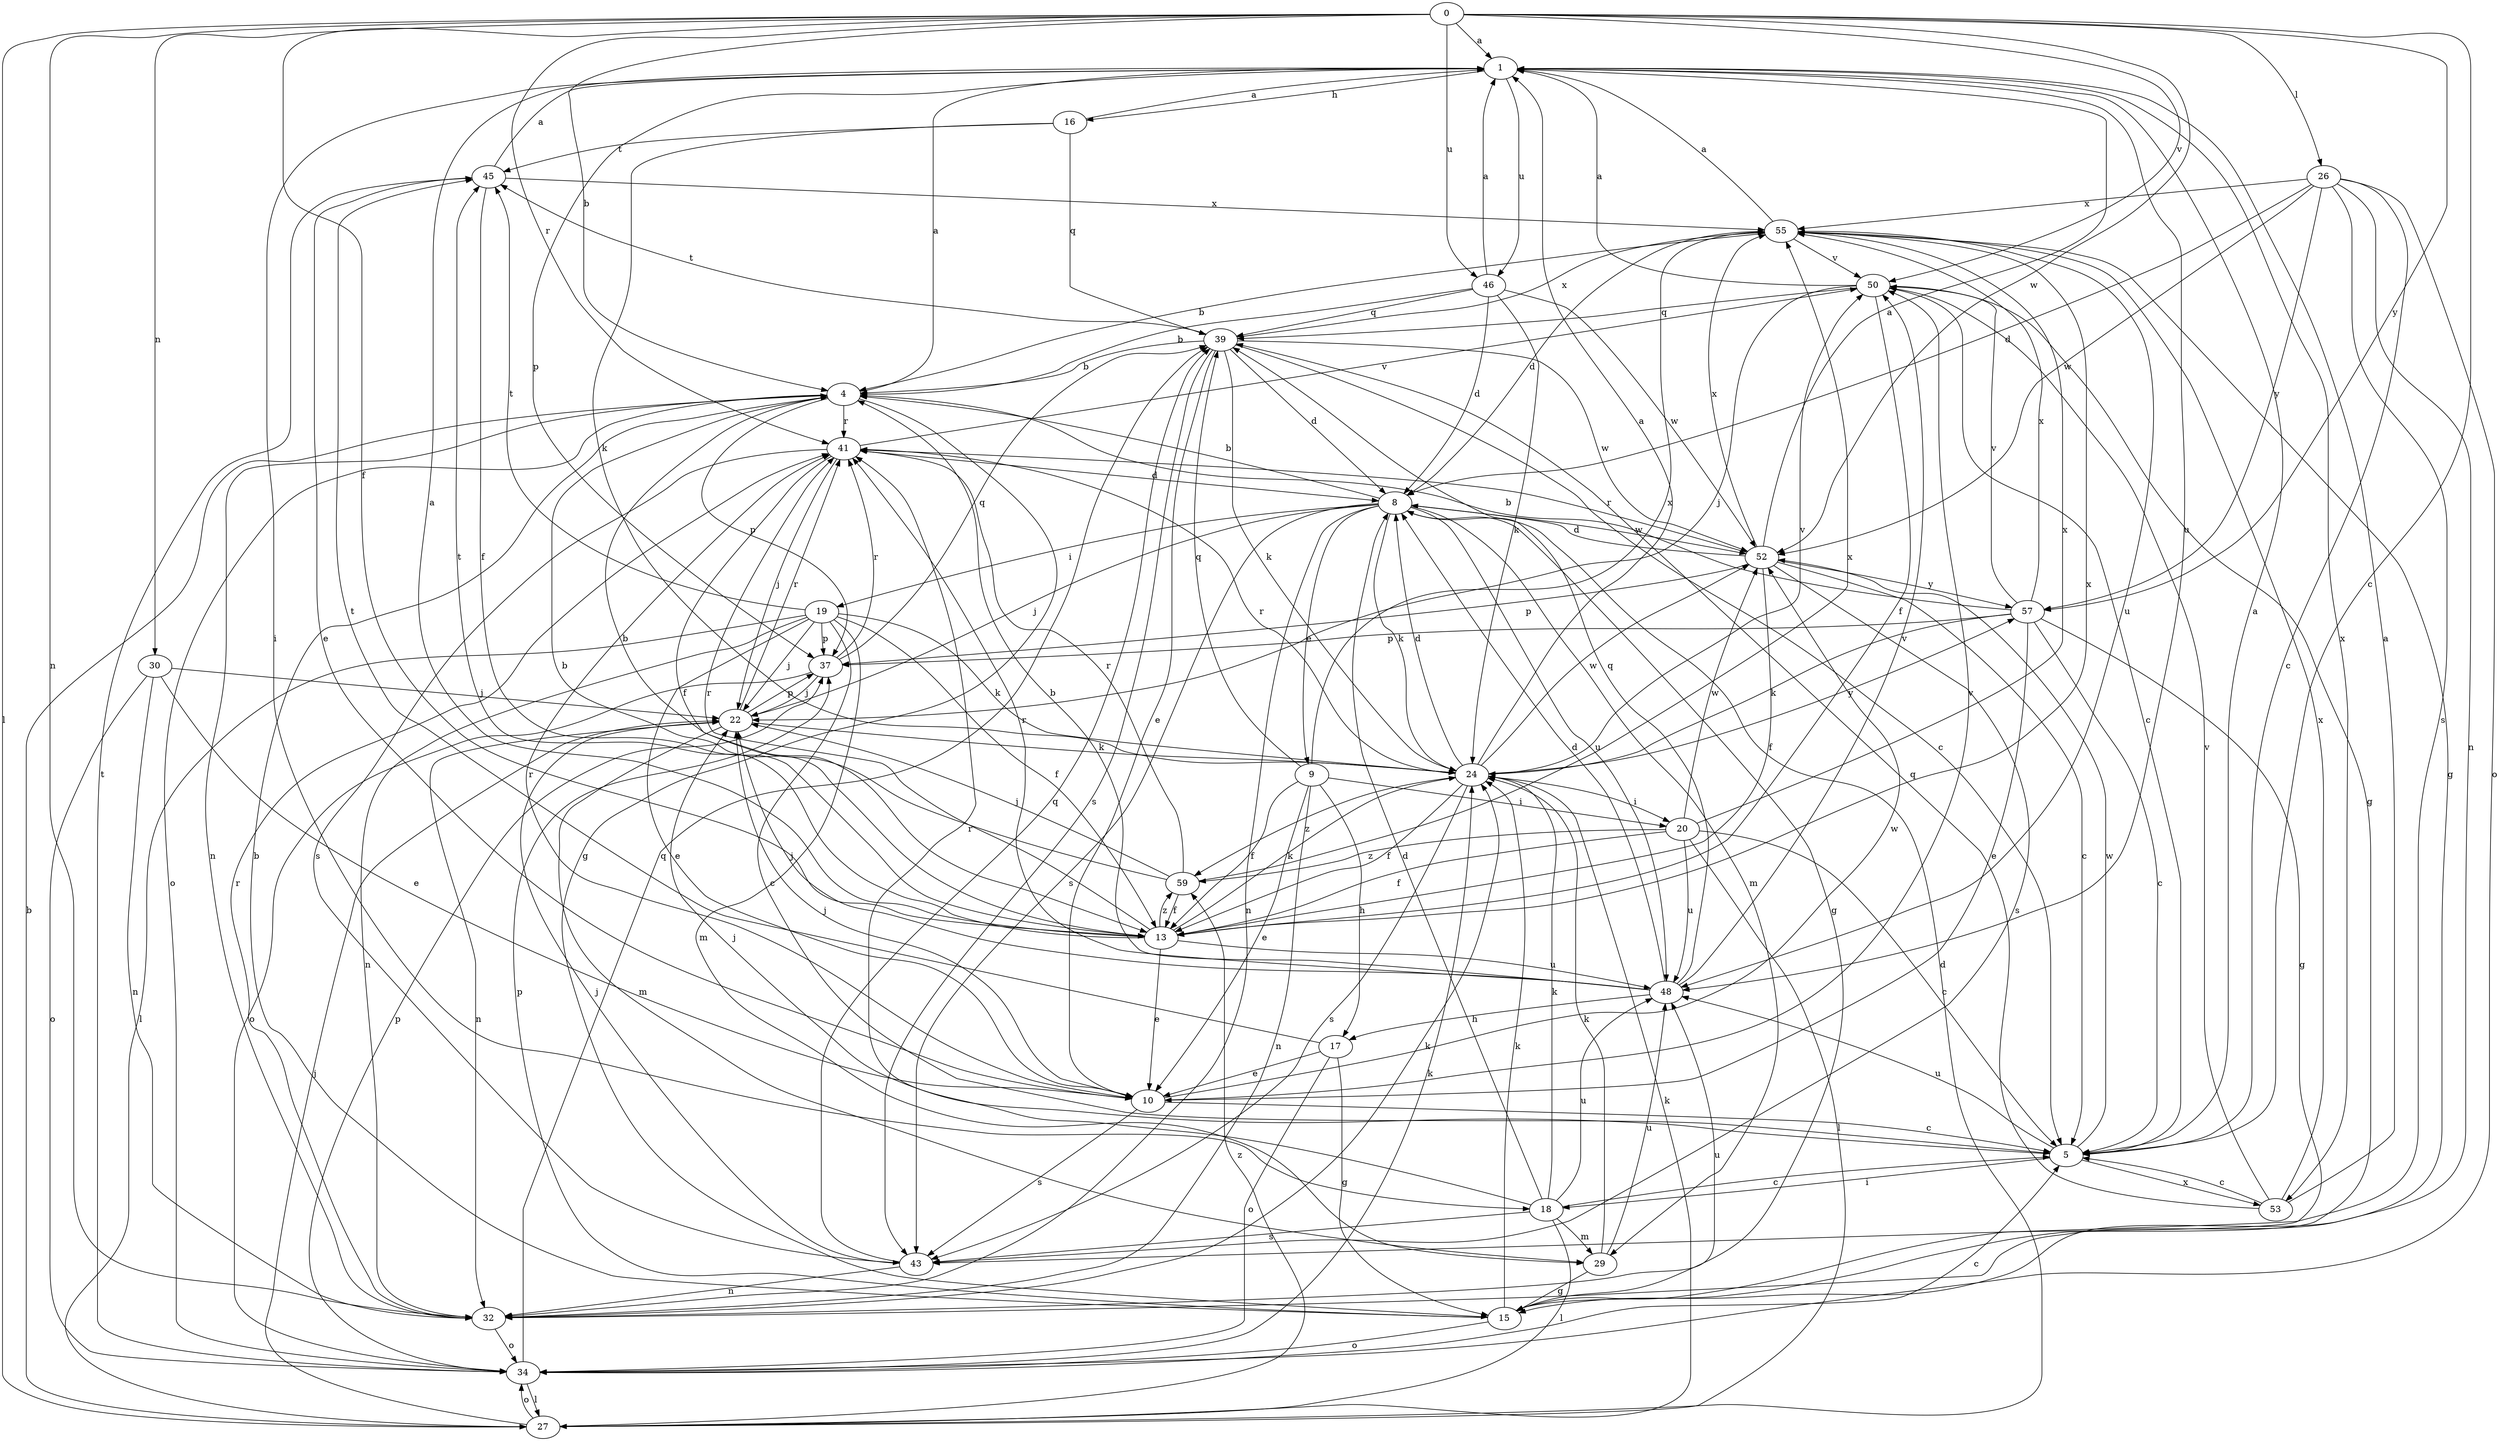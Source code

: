strict digraph  {
0;
1;
4;
5;
8;
9;
10;
13;
15;
16;
17;
18;
19;
20;
22;
24;
26;
27;
29;
30;
32;
34;
37;
39;
41;
43;
45;
46;
48;
50;
52;
53;
55;
57;
59;
0 -> 1  [label=a];
0 -> 4  [label=b];
0 -> 5  [label=c];
0 -> 13  [label=f];
0 -> 26  [label=l];
0 -> 27  [label=l];
0 -> 30  [label=n];
0 -> 32  [label=n];
0 -> 41  [label=r];
0 -> 46  [label=u];
0 -> 50  [label=v];
0 -> 52  [label=w];
0 -> 57  [label=y];
1 -> 16  [label=h];
1 -> 18  [label=i];
1 -> 37  [label=p];
1 -> 46  [label=u];
1 -> 48  [label=u];
1 -> 53  [label=x];
4 -> 1  [label=a];
4 -> 15  [label=g];
4 -> 32  [label=n];
4 -> 34  [label=o];
4 -> 37  [label=p];
4 -> 41  [label=r];
5 -> 1  [label=a];
5 -> 18  [label=i];
5 -> 22  [label=j];
5 -> 48  [label=u];
5 -> 52  [label=w];
5 -> 53  [label=x];
8 -> 4  [label=b];
8 -> 9  [label=e];
8 -> 15  [label=g];
8 -> 19  [label=i];
8 -> 22  [label=j];
8 -> 24  [label=k];
8 -> 29  [label=m];
8 -> 32  [label=n];
8 -> 43  [label=s];
8 -> 48  [label=u];
8 -> 52  [label=w];
9 -> 10  [label=e];
9 -> 13  [label=f];
9 -> 17  [label=h];
9 -> 20  [label=i];
9 -> 32  [label=n];
9 -> 39  [label=q];
9 -> 55  [label=x];
10 -> 5  [label=c];
10 -> 22  [label=j];
10 -> 41  [label=r];
10 -> 43  [label=s];
10 -> 50  [label=v];
10 -> 52  [label=w];
13 -> 1  [label=a];
13 -> 4  [label=b];
13 -> 10  [label=e];
13 -> 24  [label=k];
13 -> 41  [label=r];
13 -> 45  [label=t];
13 -> 48  [label=u];
13 -> 55  [label=x];
13 -> 59  [label=z];
15 -> 4  [label=b];
15 -> 24  [label=k];
15 -> 34  [label=o];
15 -> 37  [label=p];
16 -> 1  [label=a];
16 -> 24  [label=k];
16 -> 39  [label=q];
16 -> 45  [label=t];
17 -> 10  [label=e];
17 -> 15  [label=g];
17 -> 34  [label=o];
17 -> 45  [label=t];
18 -> 5  [label=c];
18 -> 8  [label=d];
18 -> 24  [label=k];
18 -> 27  [label=l];
18 -> 29  [label=m];
18 -> 41  [label=r];
18 -> 43  [label=s];
18 -> 48  [label=u];
19 -> 5  [label=c];
19 -> 10  [label=e];
19 -> 13  [label=f];
19 -> 22  [label=j];
19 -> 24  [label=k];
19 -> 27  [label=l];
19 -> 29  [label=m];
19 -> 32  [label=n];
19 -> 37  [label=p];
19 -> 45  [label=t];
20 -> 5  [label=c];
20 -> 13  [label=f];
20 -> 27  [label=l];
20 -> 48  [label=u];
20 -> 52  [label=w];
20 -> 55  [label=x];
20 -> 59  [label=z];
22 -> 24  [label=k];
22 -> 29  [label=m];
22 -> 32  [label=n];
22 -> 37  [label=p];
22 -> 41  [label=r];
24 -> 1  [label=a];
24 -> 8  [label=d];
24 -> 13  [label=f];
24 -> 20  [label=i];
24 -> 41  [label=r];
24 -> 43  [label=s];
24 -> 50  [label=v];
24 -> 52  [label=w];
24 -> 57  [label=y];
24 -> 59  [label=z];
26 -> 5  [label=c];
26 -> 8  [label=d];
26 -> 32  [label=n];
26 -> 34  [label=o];
26 -> 43  [label=s];
26 -> 52  [label=w];
26 -> 55  [label=x];
26 -> 57  [label=y];
27 -> 4  [label=b];
27 -> 8  [label=d];
27 -> 22  [label=j];
27 -> 24  [label=k];
27 -> 34  [label=o];
27 -> 59  [label=z];
29 -> 15  [label=g];
29 -> 24  [label=k];
29 -> 48  [label=u];
30 -> 10  [label=e];
30 -> 22  [label=j];
30 -> 32  [label=n];
30 -> 34  [label=o];
32 -> 24  [label=k];
32 -> 34  [label=o];
32 -> 41  [label=r];
32 -> 48  [label=u];
34 -> 5  [label=c];
34 -> 24  [label=k];
34 -> 27  [label=l];
34 -> 37  [label=p];
34 -> 39  [label=q];
34 -> 45  [label=t];
37 -> 22  [label=j];
37 -> 34  [label=o];
37 -> 39  [label=q];
37 -> 41  [label=r];
39 -> 4  [label=b];
39 -> 5  [label=c];
39 -> 8  [label=d];
39 -> 10  [label=e];
39 -> 24  [label=k];
39 -> 43  [label=s];
39 -> 45  [label=t];
39 -> 52  [label=w];
39 -> 55  [label=x];
41 -> 8  [label=d];
41 -> 13  [label=f];
41 -> 22  [label=j];
41 -> 43  [label=s];
41 -> 50  [label=v];
43 -> 22  [label=j];
43 -> 32  [label=n];
43 -> 39  [label=q];
45 -> 1  [label=a];
45 -> 10  [label=e];
45 -> 13  [label=f];
45 -> 55  [label=x];
46 -> 1  [label=a];
46 -> 4  [label=b];
46 -> 8  [label=d];
46 -> 24  [label=k];
46 -> 39  [label=q];
46 -> 52  [label=w];
48 -> 4  [label=b];
48 -> 8  [label=d];
48 -> 17  [label=h];
48 -> 22  [label=j];
48 -> 39  [label=q];
48 -> 41  [label=r];
48 -> 50  [label=v];
50 -> 1  [label=a];
50 -> 5  [label=c];
50 -> 13  [label=f];
50 -> 15  [label=g];
50 -> 22  [label=j];
50 -> 39  [label=q];
52 -> 1  [label=a];
52 -> 5  [label=c];
52 -> 8  [label=d];
52 -> 13  [label=f];
52 -> 37  [label=p];
52 -> 41  [label=r];
52 -> 43  [label=s];
52 -> 55  [label=x];
52 -> 57  [label=y];
53 -> 1  [label=a];
53 -> 5  [label=c];
53 -> 39  [label=q];
53 -> 50  [label=v];
53 -> 55  [label=x];
55 -> 1  [label=a];
55 -> 4  [label=b];
55 -> 8  [label=d];
55 -> 15  [label=g];
55 -> 48  [label=u];
55 -> 50  [label=v];
57 -> 4  [label=b];
57 -> 5  [label=c];
57 -> 10  [label=e];
57 -> 15  [label=g];
57 -> 24  [label=k];
57 -> 37  [label=p];
57 -> 50  [label=v];
57 -> 55  [label=x];
59 -> 4  [label=b];
59 -> 13  [label=f];
59 -> 22  [label=j];
59 -> 41  [label=r];
59 -> 55  [label=x];
}
